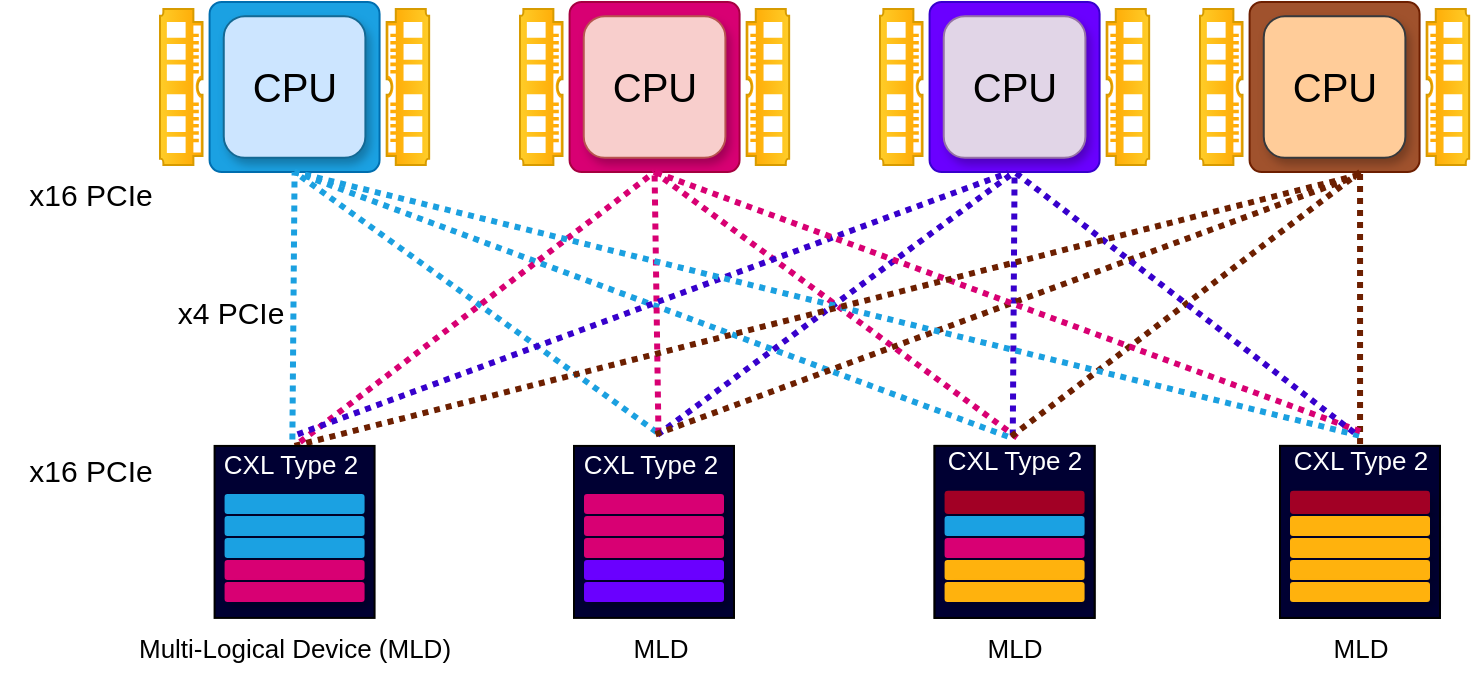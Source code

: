 <mxfile version="24.2.2" type="github">
  <diagram name="Page-1" id="A8W0ZlJkRZm1EOQpJBz_">
    <mxGraphModel dx="893" dy="586" grid="1" gridSize="10" guides="1" tooltips="1" connect="1" arrows="1" fold="1" page="1" pageScale="1" pageWidth="850" pageHeight="1100" math="0" shadow="0">
      <root>
        <mxCell id="0" />
        <mxCell id="1" parent="0" />
        <mxCell id="siB9gwOaP5ev9PkQdLU9-102" value="" style="group" parent="1" vertex="1" connectable="0">
          <mxGeometry x="200" y="100" width="134.58" height="111.46" as="geometry" />
        </mxCell>
        <mxCell id="uq200lhuQBNym-ZLv9r4-11" value="" style="group;fillColor=default;gradientColor=none;strokeColor=none;" parent="siB9gwOaP5ev9PkQdLU9-102" connectable="0" vertex="1">
          <mxGeometry x="24.791" width="84.998" height="85" as="geometry" />
        </mxCell>
        <mxCell id="uq200lhuQBNym-ZLv9r4-2" value="" style="rounded=1;whiteSpace=wrap;html=1;arcSize=7;fillColor=#1ba1e2;strokeColor=#006EAF;fontColor=#ffffff;" parent="uq200lhuQBNym-ZLv9r4-11" vertex="1">
          <mxGeometry width="84.998" height="85" as="geometry" />
        </mxCell>
        <mxCell id="uq200lhuQBNym-ZLv9r4-3" value="&lt;font style=&quot;font-size: 20px;&quot;&gt;CPU&lt;/font&gt;" style="rounded=1;whiteSpace=wrap;html=1;fillColor=#cce5ff;strokeColor=#146994;shadow=1;" parent="uq200lhuQBNym-ZLv9r4-11" vertex="1">
          <mxGeometry x="7.083" y="7.083" width="70.832" height="70.833" as="geometry" />
        </mxCell>
        <mxCell id="uq200lhuQBNym-ZLv9r4-13" value="" style="pointerEvents=1;shadow=0;dashed=0;html=1;strokeColor=#d79b00;fillColor=#ffcd28;labelPosition=center;verticalLabelPosition=bottom;verticalAlign=top;align=center;outlineConnect=0;shape=mxgraph.veeam.ram;fillStyle=auto;direction=north;gradientColor=#ffa500;" parent="siB9gwOaP5ev9PkQdLU9-102" vertex="1">
          <mxGeometry y="3.542" width="21.249" height="77.917" as="geometry" />
        </mxCell>
        <mxCell id="uq200lhuQBNym-ZLv9r4-48" value="" style="pointerEvents=1;shadow=0;dashed=0;html=1;strokeColor=#d79b00;fillColor=#ffcd28;labelPosition=center;verticalLabelPosition=bottom;verticalAlign=top;align=center;outlineConnect=0;shape=mxgraph.veeam.ram;fillStyle=auto;direction=south;gradientColor=#ffa500;flipV=1;" parent="siB9gwOaP5ev9PkQdLU9-102" vertex="1">
          <mxGeometry x="113.331" y="3.542" width="21.249" height="77.917" as="geometry" />
        </mxCell>
        <mxCell id="siB9gwOaP5ev9PkQdLU9-106" value="" style="group" parent="1" vertex="1" connectable="0">
          <mxGeometry x="380" y="100" width="134.58" height="85" as="geometry" />
        </mxCell>
        <mxCell id="siB9gwOaP5ev9PkQdLU9-107" value="" style="group;fillColor=default;gradientColor=none;strokeColor=none;" parent="siB9gwOaP5ev9PkQdLU9-106" connectable="0" vertex="1">
          <mxGeometry x="24.791" width="84.998" height="85" as="geometry" />
        </mxCell>
        <mxCell id="siB9gwOaP5ev9PkQdLU9-108" value="" style="rounded=1;whiteSpace=wrap;html=1;arcSize=7;fillColor=#d80073;strokeColor=#A50040;fontColor=#ffffff;" parent="siB9gwOaP5ev9PkQdLU9-107" vertex="1">
          <mxGeometry width="84.998" height="85" as="geometry" />
        </mxCell>
        <mxCell id="siB9gwOaP5ev9PkQdLU9-109" value="&lt;font style=&quot;font-size: 20px;&quot;&gt;CPU&lt;/font&gt;" style="rounded=1;whiteSpace=wrap;html=1;fillColor=#f8cecc;strokeColor=#b85450;shadow=1;" parent="siB9gwOaP5ev9PkQdLU9-107" vertex="1">
          <mxGeometry x="7.083" y="7.083" width="70.832" height="70.833" as="geometry" />
        </mxCell>
        <mxCell id="siB9gwOaP5ev9PkQdLU9-110" value="" style="pointerEvents=1;shadow=0;dashed=0;html=1;strokeColor=#d79b00;fillColor=#ffcd28;labelPosition=center;verticalLabelPosition=bottom;verticalAlign=top;align=center;outlineConnect=0;shape=mxgraph.veeam.ram;fillStyle=auto;direction=north;gradientColor=#ffa500;" parent="siB9gwOaP5ev9PkQdLU9-106" vertex="1">
          <mxGeometry y="3.542" width="21.249" height="77.917" as="geometry" />
        </mxCell>
        <mxCell id="siB9gwOaP5ev9PkQdLU9-111" value="" style="pointerEvents=1;shadow=0;dashed=0;html=1;strokeColor=#d79b00;fillColor=#ffcd28;labelPosition=center;verticalLabelPosition=bottom;verticalAlign=top;align=center;outlineConnect=0;shape=mxgraph.veeam.ram;fillStyle=auto;direction=south;gradientColor=#ffa500;flipV=1;" parent="siB9gwOaP5ev9PkQdLU9-106" vertex="1">
          <mxGeometry x="113.331" y="3.542" width="21.249" height="77.917" as="geometry" />
        </mxCell>
        <mxCell id="_lKrGzHT6yuWIF_zMZOo-31" value="" style="endArrow=none;html=1;rounded=0;entryX=0.5;entryY=1;entryDx=0;entryDy=0;exitX=0.51;exitY=0.078;exitDx=0;exitDy=0;strokeWidth=3;dashed=1;dashPattern=1 1;strokeColor=#1ba0e0;exitPerimeter=0;" parent="1" source="9nzjCH3Tve30hIbmqved-3" target="uq200lhuQBNym-ZLv9r4-2" edge="1">
          <mxGeometry width="50" height="50" relative="1" as="geometry">
            <mxPoint x="236.54" y="316.59" as="sourcePoint" />
            <mxPoint x="310" y="190" as="targetPoint" />
          </mxGeometry>
        </mxCell>
        <mxCell id="_lKrGzHT6yuWIF_zMZOo-32" value="" style="endArrow=none;html=1;rounded=0;entryX=0.5;entryY=1;entryDx=0;entryDy=0;exitX=0.537;exitY=-0.045;exitDx=0;exitDy=0;strokeWidth=3;dashed=1;dashPattern=1 1;strokeColor=#1ba0e0;exitPerimeter=0;" parent="1" source="9nzjCH3Tve30hIbmqved-97" target="uq200lhuQBNym-ZLv9r4-2" edge="1">
          <mxGeometry width="50" height="50" relative="1" as="geometry">
            <mxPoint x="421.54" y="316.59" as="sourcePoint" />
            <mxPoint x="352.61" y="182.84" as="targetPoint" />
          </mxGeometry>
        </mxCell>
        <mxCell id="_lKrGzHT6yuWIF_zMZOo-35" value="" style="endArrow=none;html=1;rounded=0;entryX=0.5;entryY=1;entryDx=0;entryDy=0;strokeWidth=3;dashed=1;dashPattern=1 1;exitX=0.462;exitY=0.095;exitDx=0;exitDy=0;strokeColor=#1ba0e0;exitPerimeter=0;" parent="1" source="9nzjCH3Tve30hIbmqved-65" target="uq200lhuQBNym-ZLv9r4-2" edge="1">
          <mxGeometry width="50" height="50" relative="1" as="geometry">
            <mxPoint x="584.39" y="316.59" as="sourcePoint" />
            <mxPoint x="317" y="195" as="targetPoint" />
          </mxGeometry>
        </mxCell>
        <mxCell id="_lKrGzHT6yuWIF_zMZOo-36" value="" style="endArrow=none;html=1;rounded=0;entryX=0.5;entryY=1;entryDx=0;entryDy=0;strokeWidth=3;dashed=1;dashPattern=1 1;strokeColor=#d80073;" parent="1" target="siB9gwOaP5ev9PkQdLU9-108" edge="1">
          <mxGeometry width="50" height="50" relative="1" as="geometry">
            <mxPoint x="270" y="320" as="sourcePoint" />
            <mxPoint x="532.61" y="200" as="targetPoint" />
          </mxGeometry>
        </mxCell>
        <mxCell id="_lKrGzHT6yuWIF_zMZOo-37" value="" style="endArrow=none;html=1;rounded=0;strokeWidth=3;dashed=1;dashPattern=1 1;strokeColor=#d80073;exitX=0.547;exitY=-0.022;exitDx=0;exitDy=0;entryX=0.5;entryY=1;entryDx=0;entryDy=0;exitPerimeter=0;" parent="1" source="9nzjCH3Tve30hIbmqved-97" target="siB9gwOaP5ev9PkQdLU9-108" edge="1">
          <mxGeometry width="50" height="50" relative="1" as="geometry">
            <mxPoint x="424.39" y="316.59" as="sourcePoint" />
            <mxPoint x="554" y="210" as="targetPoint" />
          </mxGeometry>
        </mxCell>
        <mxCell id="_lKrGzHT6yuWIF_zMZOo-38" value="" style="endArrow=none;html=1;rounded=0;strokeWidth=3;dashed=1;dashPattern=1 1;strokeColor=#d80073;exitX=0.514;exitY=0.112;exitDx=0;exitDy=0;entryX=0.5;entryY=1;entryDx=0;entryDy=0;exitPerimeter=0;" parent="1" source="9nzjCH3Tve30hIbmqved-65" target="siB9gwOaP5ev9PkQdLU9-108" edge="1">
          <mxGeometry width="50" height="50" relative="1" as="geometry">
            <mxPoint x="584.39" y="316.59" as="sourcePoint" />
            <mxPoint x="540" y="190" as="targetPoint" />
          </mxGeometry>
        </mxCell>
        <mxCell id="_lKrGzHT6yuWIF_zMZOo-39" value="x16 PCIe" style="text;html=1;align=center;verticalAlign=middle;resizable=0;points=[];autosize=1;strokeColor=none;fillColor=none;fontFamily=Helvetica;fontSize=15;fontColor=default;labelBackgroundColor=default;" parent="1" vertex="1">
          <mxGeometry x="120.0" y="319.43" width="90" height="30" as="geometry" />
        </mxCell>
        <mxCell id="9nzjCH3Tve30hIbmqved-77" value="" style="group" vertex="1" connectable="0" parent="1">
          <mxGeometry x="560" y="100" width="134.58" height="85" as="geometry" />
        </mxCell>
        <mxCell id="9nzjCH3Tve30hIbmqved-78" value="" style="group;fillColor=default;gradientColor=none;strokeColor=none;" connectable="0" vertex="1" parent="9nzjCH3Tve30hIbmqved-77">
          <mxGeometry x="24.791" width="84.998" height="85" as="geometry" />
        </mxCell>
        <mxCell id="9nzjCH3Tve30hIbmqved-79" value="" style="rounded=1;whiteSpace=wrap;html=1;arcSize=7;fillColor=#6a00ff;strokeColor=#3700CC;fontColor=#ffffff;" vertex="1" parent="9nzjCH3Tve30hIbmqved-78">
          <mxGeometry width="84.998" height="85" as="geometry" />
        </mxCell>
        <mxCell id="9nzjCH3Tve30hIbmqved-80" value="&lt;font style=&quot;font-size: 20px;&quot;&gt;CPU&lt;/font&gt;" style="rounded=1;whiteSpace=wrap;html=1;fillColor=#e1d5e7;strokeColor=#9673a6;shadow=1;" vertex="1" parent="9nzjCH3Tve30hIbmqved-78">
          <mxGeometry x="7.083" y="7.083" width="70.832" height="70.833" as="geometry" />
        </mxCell>
        <mxCell id="9nzjCH3Tve30hIbmqved-81" value="" style="pointerEvents=1;shadow=0;dashed=0;html=1;strokeColor=#d79b00;fillColor=#ffcd28;labelPosition=center;verticalLabelPosition=bottom;verticalAlign=top;align=center;outlineConnect=0;shape=mxgraph.veeam.ram;fillStyle=auto;direction=north;gradientColor=#ffa500;" vertex="1" parent="9nzjCH3Tve30hIbmqved-77">
          <mxGeometry y="3.542" width="21.249" height="77.917" as="geometry" />
        </mxCell>
        <mxCell id="9nzjCH3Tve30hIbmqved-82" value="" style="pointerEvents=1;shadow=0;dashed=0;html=1;strokeColor=#d79b00;fillColor=#ffcd28;labelPosition=center;verticalLabelPosition=bottom;verticalAlign=top;align=center;outlineConnect=0;shape=mxgraph.veeam.ram;fillStyle=auto;direction=south;gradientColor=#ffa500;flipV=1;" vertex="1" parent="9nzjCH3Tve30hIbmqved-77">
          <mxGeometry x="113.331" y="3.542" width="21.249" height="77.917" as="geometry" />
        </mxCell>
        <mxCell id="9nzjCH3Tve30hIbmqved-83" value="" style="endArrow=none;html=1;rounded=0;strokeWidth=3;dashed=1;dashPattern=1 1;strokeColor=#3700CC;entryX=0.5;entryY=1;entryDx=0;entryDy=0;fillColor=#6a00ff;exitX=0.49;exitY=0.078;exitDx=0;exitDy=0;exitPerimeter=0;" edge="1" parent="1" source="9nzjCH3Tve30hIbmqved-65" target="9nzjCH3Tve30hIbmqved-79">
          <mxGeometry width="50" height="50" relative="1" as="geometry">
            <mxPoint x="581.54" y="316.59" as="sourcePoint" />
            <mxPoint x="670.46" y="185" as="targetPoint" />
          </mxGeometry>
        </mxCell>
        <mxCell id="9nzjCH3Tve30hIbmqved-84" value="" style="endArrow=none;html=1;rounded=0;strokeWidth=3;dashed=1;dashPattern=1 1;strokeColor=#3700CC;exitX=0.541;exitY=0.001;exitDx=0;exitDy=0;entryX=0.5;entryY=1;entryDx=0;entryDy=0;fillColor=#6a00ff;exitPerimeter=0;" edge="1" parent="1" source="9nzjCH3Tve30hIbmqved-97" target="9nzjCH3Tve30hIbmqved-79">
          <mxGeometry width="50" height="50" relative="1" as="geometry">
            <mxPoint x="425.825" y="316.59" as="sourcePoint" />
            <mxPoint x="670.46" y="185" as="targetPoint" />
          </mxGeometry>
        </mxCell>
        <mxCell id="9nzjCH3Tve30hIbmqved-85" value="" style="endArrow=none;html=1;rounded=0;entryX=0.463;entryY=1.005;entryDx=0;entryDy=0;strokeWidth=3;dashed=1;dashPattern=1 1;strokeColor=#3700CC;exitX=0.539;exitY=-0.008;exitDx=0;exitDy=0;fillColor=#6a00ff;entryPerimeter=0;exitPerimeter=0;" edge="1" parent="1" source="9nzjCH3Tve30hIbmqved-3" target="9nzjCH3Tve30hIbmqved-79">
          <mxGeometry width="50" height="50" relative="1" as="geometry">
            <mxPoint x="236.54" y="316.59" as="sourcePoint" />
            <mxPoint x="670.46" y="185" as="targetPoint" />
          </mxGeometry>
        </mxCell>
        <mxCell id="9nzjCH3Tve30hIbmqved-98" value="" style="group" vertex="1" connectable="0" parent="1">
          <mxGeometry x="720" y="100" width="134.58" height="85" as="geometry" />
        </mxCell>
        <mxCell id="9nzjCH3Tve30hIbmqved-99" value="" style="group;fillColor=default;gradientColor=none;strokeColor=none;" connectable="0" vertex="1" parent="9nzjCH3Tve30hIbmqved-98">
          <mxGeometry x="24.791" width="84.998" height="85" as="geometry" />
        </mxCell>
        <mxCell id="9nzjCH3Tve30hIbmqved-100" value="" style="rounded=1;whiteSpace=wrap;html=1;arcSize=7;fillColor=#a0522d;strokeColor=#6D1F00;fontColor=#ffffff;" vertex="1" parent="9nzjCH3Tve30hIbmqved-99">
          <mxGeometry width="84.998" height="85" as="geometry" />
        </mxCell>
        <mxCell id="9nzjCH3Tve30hIbmqved-101" value="&lt;font style=&quot;font-size: 20px;&quot;&gt;CPU&lt;/font&gt;" style="rounded=1;whiteSpace=wrap;html=1;fillColor=#ffcc99;strokeColor=#36393d;shadow=1;" vertex="1" parent="9nzjCH3Tve30hIbmqved-99">
          <mxGeometry x="7.083" y="7.083" width="70.832" height="70.833" as="geometry" />
        </mxCell>
        <mxCell id="9nzjCH3Tve30hIbmqved-102" value="" style="pointerEvents=1;shadow=0;dashed=0;html=1;strokeColor=#d79b00;fillColor=#ffcd28;labelPosition=center;verticalLabelPosition=bottom;verticalAlign=top;align=center;outlineConnect=0;shape=mxgraph.veeam.ram;fillStyle=auto;direction=north;gradientColor=#ffa500;" vertex="1" parent="9nzjCH3Tve30hIbmqved-98">
          <mxGeometry y="3.542" width="21.249" height="77.917" as="geometry" />
        </mxCell>
        <mxCell id="9nzjCH3Tve30hIbmqved-103" value="" style="pointerEvents=1;shadow=0;dashed=0;html=1;strokeColor=#d79b00;fillColor=#ffcd28;labelPosition=center;verticalLabelPosition=bottom;verticalAlign=top;align=center;outlineConnect=0;shape=mxgraph.veeam.ram;fillStyle=auto;direction=south;gradientColor=#ffa500;flipV=1;" vertex="1" parent="9nzjCH3Tve30hIbmqved-98">
          <mxGeometry x="113.331" y="3.542" width="21.249" height="77.917" as="geometry" />
        </mxCell>
        <mxCell id="9nzjCH3Tve30hIbmqved-144" value="" style="endArrow=none;html=1;rounded=0;strokeWidth=3;dashed=1;dashPattern=1 1;strokeColor=#6D1F00;entryX=0.5;entryY=1;entryDx=0;entryDy=0;fillColor=#a0522d;exitX=0.49;exitY=0.078;exitDx=0;exitDy=0;exitPerimeter=0;" edge="1" parent="1">
          <mxGeometry width="50" height="50" relative="1" as="geometry">
            <mxPoint x="800.03" y="321" as="sourcePoint" />
            <mxPoint x="800.03" y="185" as="targetPoint" />
          </mxGeometry>
        </mxCell>
        <mxCell id="9nzjCH3Tve30hIbmqved-145" value="" style="endArrow=none;html=1;rounded=0;strokeWidth=3;dashed=1;dashPattern=1 1;strokeColor=#6D1F00;exitX=0.482;exitY=0.092;exitDx=0;exitDy=0;entryX=0.5;entryY=1;entryDx=0;entryDy=0;fillColor=#a0522d;exitPerimeter=0;" edge="1" parent="1" source="9nzjCH3Tve30hIbmqved-65">
          <mxGeometry width="50" height="50" relative="1" as="geometry">
            <mxPoint x="621.03" y="321" as="sourcePoint" />
            <mxPoint x="800.03" y="185" as="targetPoint" />
          </mxGeometry>
        </mxCell>
        <mxCell id="9nzjCH3Tve30hIbmqved-146" value="" style="endArrow=none;html=1;rounded=0;entryX=0.622;entryY=1.027;entryDx=0;entryDy=0;strokeWidth=3;dashed=1;dashPattern=1 1;strokeColor=#6D1F00;exitX=0.531;exitY=-0.008;exitDx=0;exitDy=0;fillColor=#a0522d;entryPerimeter=0;exitPerimeter=0;" edge="1" parent="1" source="9nzjCH3Tve30hIbmqved-97" target="9nzjCH3Tve30hIbmqved-100">
          <mxGeometry width="50" height="50" relative="1" as="geometry">
            <mxPoint x="440.03" y="321" as="sourcePoint" />
            <mxPoint x="797.03" y="185" as="targetPoint" />
          </mxGeometry>
        </mxCell>
        <mxCell id="9nzjCH3Tve30hIbmqved-147" value="" style="endArrow=none;html=1;rounded=0;entryX=0.5;entryY=1;entryDx=0;entryDy=0;strokeWidth=3;dashed=1;dashPattern=1 1;exitX=0.495;exitY=0.078;exitDx=0;exitDy=0;strokeColor=#1ba0e0;exitPerimeter=0;" edge="1" source="9nzjCH3Tve30hIbmqved-123" parent="1" target="uq200lhuQBNym-ZLv9r4-2">
          <mxGeometry width="50" height="50" relative="1" as="geometry">
            <mxPoint x="607.1" y="311.59" as="sourcePoint" />
            <mxPoint x="289.71" y="180" as="targetPoint" />
          </mxGeometry>
        </mxCell>
        <mxCell id="9nzjCH3Tve30hIbmqved-149" value="" style="endArrow=none;html=1;rounded=0;strokeWidth=3;dashed=1;dashPattern=1 1;strokeColor=#d80073;exitX=0.501;exitY=0.007;exitDx=0;exitDy=0;entryX=0.5;entryY=1;entryDx=0;entryDy=0;exitPerimeter=0;" edge="1" parent="1" source="9nzjCH3Tve30hIbmqved-123" target="siB9gwOaP5ev9PkQdLU9-108">
          <mxGeometry width="50" height="50" relative="1" as="geometry">
            <mxPoint x="638" y="332" as="sourcePoint" />
            <mxPoint x="457" y="195" as="targetPoint" />
          </mxGeometry>
        </mxCell>
        <mxCell id="9nzjCH3Tve30hIbmqved-162" value="x4 PCIe" style="text;html=1;align=center;verticalAlign=middle;resizable=0;points=[];autosize=1;strokeColor=none;fillColor=none;fontFamily=Helvetica;fontSize=15;fontColor=default;labelBackgroundColor=default;" vertex="1" parent="1">
          <mxGeometry x="195.0" y="240" width="80" height="30" as="geometry" />
        </mxCell>
        <mxCell id="uq200lhuQBNym-ZLv9r4-198" value="x16 PCIe" style="text;html=1;align=center;verticalAlign=middle;resizable=0;points=[];autosize=1;strokeColor=none;fillColor=none;fontFamily=Helvetica;fontSize=15;fontColor=default;labelBackgroundColor=default;" parent="1" vertex="1">
          <mxGeometry x="120.0" y="181.46" width="90" height="30" as="geometry" />
        </mxCell>
        <mxCell id="9nzjCH3Tve30hIbmqved-164" value="" style="endArrow=none;html=1;rounded=0;strokeWidth=3;dashed=1;dashPattern=1 1;strokeColor=#3700CC;entryX=0.5;entryY=1;entryDx=0;entryDy=0;fillColor=#6a00ff;exitX=0.467;exitY=0.029;exitDx=0;exitDy=0;exitPerimeter=0;" edge="1" parent="1" source="9nzjCH3Tve30hIbmqved-123" target="9nzjCH3Tve30hIbmqved-79">
          <mxGeometry width="50" height="50" relative="1" as="geometry">
            <mxPoint x="637" y="331" as="sourcePoint" />
            <mxPoint x="637" y="195" as="targetPoint" />
          </mxGeometry>
        </mxCell>
        <mxCell id="9nzjCH3Tve30hIbmqved-165" value="" style="endArrow=none;html=1;rounded=0;entryX=0.63;entryY=1.02;entryDx=0;entryDy=0;strokeWidth=3;dashed=1;dashPattern=1 1;strokeColor=#6D1F00;exitX=0;exitY=0.5;exitDx=0;exitDy=0;fillColor=#a0522d;entryPerimeter=0;" edge="1" parent="1" source="siB9gwOaP5ev9PkQdLU9-89" target="9nzjCH3Tve30hIbmqved-100">
          <mxGeometry width="50" height="50" relative="1" as="geometry">
            <mxPoint x="457" y="331" as="sourcePoint" />
            <mxPoint x="807.03" y="195" as="targetPoint" />
          </mxGeometry>
        </mxCell>
        <mxCell id="siB9gwOaP5ev9PkQdLU9-84" value="Multi-Logical Device (MLD)" style="text;html=1;align=center;verticalAlign=middle;resizable=0;points=[];autosize=1;strokeColor=none;fillColor=none;fontFamily=Helvetica;fontSize=13;fontColor=default;labelBackgroundColor=default;" parent="1" vertex="1">
          <mxGeometry x="177.29" y="407.96" width="180" height="30" as="geometry" />
        </mxCell>
        <mxCell id="9nzjCH3Tve30hIbmqved-87" value="MLD" style="text;html=1;align=center;verticalAlign=middle;resizable=0;points=[];autosize=1;strokeColor=none;fillColor=none;fontFamily=Helvetica;fontSize=13;fontColor=default;labelBackgroundColor=default;" vertex="1" parent="1">
          <mxGeometry x="425.0" y="407.96" width="50" height="30" as="geometry" />
        </mxCell>
        <mxCell id="9nzjCH3Tve30hIbmqved-44" value="MLD" style="text;html=1;align=center;verticalAlign=middle;resizable=0;points=[];autosize=1;strokeColor=none;fillColor=none;fontFamily=Helvetica;fontSize=13;fontColor=default;labelBackgroundColor=default;" vertex="1" parent="1">
          <mxGeometry x="602.29" y="407.96" width="50" height="30" as="geometry" />
        </mxCell>
        <mxCell id="9nzjCH3Tve30hIbmqved-48" value="&lt;div style=&quot;&quot;&gt;&lt;br&gt;&lt;/div&gt;" style="rounded=0;whiteSpace=wrap;html=1;strokeWidth=1;fontSize=10;rotation=90;fillColor=#000033;strokeColor=#000000;align=right;verticalAlign=middle;fontColor=#99FF99;horizontal=0;labelPosition=left;verticalLabelPosition=middle;" vertex="1" parent="1">
          <mxGeometry x="584.29" y="324.96" width="86" height="80" as="geometry" />
        </mxCell>
        <mxCell id="9nzjCH3Tve30hIbmqved-49" value="" style="rounded=1;whiteSpace=wrap;html=1;fillColor=#ffb20d;strokeColor=none;shadow=1;" vertex="1" parent="1">
          <mxGeometry x="592.29" y="346" width="70" height="10" as="geometry" />
        </mxCell>
        <mxCell id="9nzjCH3Tve30hIbmqved-50" value="" style="rounded=1;whiteSpace=wrap;html=1;fillColor=#ffb20d;strokeColor=none;shadow=1;" vertex="1" parent="1">
          <mxGeometry x="592.29" y="357" width="70" height="10" as="geometry" />
        </mxCell>
        <mxCell id="9nzjCH3Tve30hIbmqved-51" value="" style="rounded=1;whiteSpace=wrap;html=1;fillColor=#ffb20d;strokeColor=none;shadow=1;" vertex="1" parent="1">
          <mxGeometry x="592.29" y="368" width="70" height="10" as="geometry" />
        </mxCell>
        <mxCell id="9nzjCH3Tve30hIbmqved-52" value="" style="rounded=1;whiteSpace=wrap;html=1;fillColor=#ffb20d;strokeColor=none;shadow=1;" vertex="1" parent="1">
          <mxGeometry x="592.29" y="379" width="70" height="10" as="geometry" />
        </mxCell>
        <mxCell id="9nzjCH3Tve30hIbmqved-53" value="" style="rounded=1;whiteSpace=wrap;html=1;fillColor=#ffb20d;strokeColor=none;shadow=1;" vertex="1" parent="1">
          <mxGeometry x="592.29" y="389.999" width="70" height="10" as="geometry" />
        </mxCell>
        <mxCell id="9nzjCH3Tve30hIbmqved-54" value="&lt;font color=&quot;#ffffff&quot;&gt;CXL Type 2&lt;/font&gt;" style="text;html=1;align=center;verticalAlign=middle;resizable=0;points=[];autosize=1;strokeColor=none;fillColor=none;labelBackgroundColor=none;fontColor=#99FF99;fontSize=9;" vertex="1" parent="1">
          <mxGeometry x="592.29" y="319.43" width="70" height="20" as="geometry" />
        </mxCell>
        <mxCell id="9nzjCH3Tve30hIbmqved-107" value="&lt;div style=&quot;&quot;&gt;&lt;br&gt;&lt;/div&gt;" style="rounded=0;whiteSpace=wrap;html=1;strokeWidth=1;fontSize=10;rotation=90;fillColor=#000033;strokeColor=#000000;align=right;verticalAlign=middle;fontColor=#99FF99;horizontal=0;labelPosition=left;verticalLabelPosition=middle;" vertex="1" parent="1">
          <mxGeometry x="757" y="324.96" width="86" height="80" as="geometry" />
        </mxCell>
        <mxCell id="9nzjCH3Tve30hIbmqved-108" value="" style="rounded=1;whiteSpace=wrap;html=1;fillColor=#ffb20d;strokeColor=none;shadow=1;" vertex="1" parent="1">
          <mxGeometry x="765" y="346" width="70" height="10" as="geometry" />
        </mxCell>
        <mxCell id="9nzjCH3Tve30hIbmqved-109" value="" style="rounded=1;whiteSpace=wrap;html=1;fillColor=#ffb20d;strokeColor=none;shadow=1;" vertex="1" parent="1">
          <mxGeometry x="765" y="357" width="70" height="10" as="geometry" />
        </mxCell>
        <mxCell id="9nzjCH3Tve30hIbmqved-110" value="" style="rounded=1;whiteSpace=wrap;html=1;fillColor=#ffb20d;strokeColor=none;shadow=1;" vertex="1" parent="1">
          <mxGeometry x="765" y="368" width="70" height="10" as="geometry" />
        </mxCell>
        <mxCell id="9nzjCH3Tve30hIbmqved-111" value="" style="rounded=1;whiteSpace=wrap;html=1;fillColor=#ffb20d;strokeColor=none;shadow=1;" vertex="1" parent="1">
          <mxGeometry x="765" y="379" width="70" height="10" as="geometry" />
        </mxCell>
        <mxCell id="9nzjCH3Tve30hIbmqved-112" value="" style="rounded=1;whiteSpace=wrap;html=1;fillColor=#ffb20d;strokeColor=none;shadow=1;" vertex="1" parent="1">
          <mxGeometry x="765" y="389.999" width="70" height="10" as="geometry" />
        </mxCell>
        <mxCell id="9nzjCH3Tve30hIbmqved-113" value="&lt;font color=&quot;#ffffff&quot;&gt;CXL Type 2&lt;/font&gt;" style="text;html=1;align=center;verticalAlign=middle;resizable=0;points=[];autosize=1;strokeColor=none;fillColor=none;labelBackgroundColor=none;fontColor=#99FF99;fontSize=9;" vertex="1" parent="1">
          <mxGeometry x="765" y="319.43" width="70" height="20" as="geometry" />
        </mxCell>
        <mxCell id="9nzjCH3Tve30hIbmqved-104" value="MLD" style="text;html=1;align=center;verticalAlign=middle;resizable=0;points=[];autosize=1;strokeColor=none;fillColor=none;fontFamily=Helvetica;fontSize=13;fontColor=default;labelBackgroundColor=default;" vertex="1" parent="1">
          <mxGeometry x="775" y="407.96" width="50" height="30" as="geometry" />
        </mxCell>
        <mxCell id="9nzjCH3Tve30hIbmqved-117" value="&lt;div style=&quot;&quot;&gt;&lt;br&gt;&lt;/div&gt;" style="rounded=0;whiteSpace=wrap;html=1;strokeWidth=1;fontSize=10;rotation=90;fillColor=#000033;strokeColor=#000000;align=right;verticalAlign=middle;fontColor=#99FF99;horizontal=0;labelPosition=left;verticalLabelPosition=middle;" vertex="1" parent="1">
          <mxGeometry x="757" y="324.96" width="86" height="80" as="geometry" />
        </mxCell>
        <mxCell id="9nzjCH3Tve30hIbmqved-118" value="" style="rounded=1;whiteSpace=wrap;html=1;fillColor=#a20025;strokeColor=none;shadow=1;fontColor=#ffffff;" vertex="1" parent="1">
          <mxGeometry x="765" y="344.429" width="70" height="11.57" as="geometry" />
        </mxCell>
        <mxCell id="9nzjCH3Tve30hIbmqved-119" value="" style="rounded=1;whiteSpace=wrap;html=1;fillColor=#ffb20d;strokeColor=none;shadow=1;" vertex="1" parent="1">
          <mxGeometry x="765" y="357" width="70" height="10" as="geometry" />
        </mxCell>
        <mxCell id="9nzjCH3Tve30hIbmqved-120" value="" style="rounded=1;whiteSpace=wrap;html=1;fillColor=#ffb20d;strokeColor=none;shadow=1;" vertex="1" parent="1">
          <mxGeometry x="765" y="368" width="70" height="10" as="geometry" />
        </mxCell>
        <mxCell id="9nzjCH3Tve30hIbmqved-121" value="" style="rounded=1;whiteSpace=wrap;html=1;fillColor=#ffb20d;strokeColor=none;shadow=1;" vertex="1" parent="1">
          <mxGeometry x="765" y="379" width="70" height="10" as="geometry" />
        </mxCell>
        <mxCell id="9nzjCH3Tve30hIbmqved-122" value="" style="rounded=1;whiteSpace=wrap;html=1;fillColor=#ffb20d;strokeColor=none;shadow=1;" vertex="1" parent="1">
          <mxGeometry x="765" y="389.999" width="70" height="10" as="geometry" />
        </mxCell>
        <mxCell id="9nzjCH3Tve30hIbmqved-123" value="&lt;font style=&quot;font-size: 13px;&quot; color=&quot;#ffffff&quot;&gt;CXL Type 2&lt;/font&gt;" style="text;html=1;align=center;verticalAlign=middle;resizable=0;points=[];autosize=1;strokeColor=none;fillColor=none;labelBackgroundColor=none;fontColor=#99FF99;fontSize=9;" vertex="1" parent="1">
          <mxGeometry x="755" y="314.43" width="90" height="30" as="geometry" />
        </mxCell>
        <mxCell id="9nzjCH3Tve30hIbmqved-59" value="&lt;div style=&quot;&quot;&gt;&lt;br&gt;&lt;/div&gt;" style="rounded=0;whiteSpace=wrap;html=1;strokeWidth=1;fontSize=10;rotation=90;fillColor=#000033;strokeColor=#000000;align=right;verticalAlign=middle;fontColor=#99FF99;horizontal=0;labelPosition=left;verticalLabelPosition=middle;" vertex="1" parent="1">
          <mxGeometry x="584.29" y="324.96" width="86" height="80" as="geometry" />
        </mxCell>
        <mxCell id="9nzjCH3Tve30hIbmqved-60" value="" style="rounded=1;whiteSpace=wrap;html=1;fillColor=#a20025;strokeColor=none;shadow=1;fontColor=#ffffff;" vertex="1" parent="1">
          <mxGeometry x="592.29" y="344.429" width="70" height="11.57" as="geometry" />
        </mxCell>
        <mxCell id="9nzjCH3Tve30hIbmqved-61" value="" style="rounded=1;whiteSpace=wrap;html=1;fillColor=#1ba1e2;strokeColor=none;shadow=1;fontColor=#ffffff;" vertex="1" parent="1">
          <mxGeometry x="592.29" y="357" width="70" height="10" as="geometry" />
        </mxCell>
        <mxCell id="9nzjCH3Tve30hIbmqved-62" value="" style="rounded=1;whiteSpace=wrap;html=1;fillColor=#d80073;strokeColor=none;shadow=1;fontColor=#ffffff;" vertex="1" parent="1">
          <mxGeometry x="592.29" y="368" width="70" height="10" as="geometry" />
        </mxCell>
        <mxCell id="9nzjCH3Tve30hIbmqved-63" value="" style="rounded=1;whiteSpace=wrap;html=1;fillColor=#ffb20d;strokeColor=none;shadow=1;" vertex="1" parent="1">
          <mxGeometry x="592.29" y="379" width="70" height="10" as="geometry" />
        </mxCell>
        <mxCell id="9nzjCH3Tve30hIbmqved-64" value="" style="rounded=1;whiteSpace=wrap;html=1;fillColor=#ffb20d;strokeColor=none;shadow=1;" vertex="1" parent="1">
          <mxGeometry x="592.29" y="389.999" width="70" height="10" as="geometry" />
        </mxCell>
        <mxCell id="9nzjCH3Tve30hIbmqved-65" value="&lt;font style=&quot;font-size: 13px;&quot; color=&quot;#ffffff&quot;&gt;CXL Type 2&lt;/font&gt;" style="text;html=1;align=center;verticalAlign=middle;resizable=0;points=[];autosize=1;strokeColor=none;fillColor=none;labelBackgroundColor=none;fontColor=#99FF99;fontSize=9;" vertex="1" parent="1">
          <mxGeometry x="582.29" y="314.43" width="90" height="30" as="geometry" />
        </mxCell>
        <mxCell id="9nzjCH3Tve30hIbmqved-91" value="&lt;div style=&quot;&quot;&gt;&lt;br&gt;&lt;/div&gt;" style="rounded=0;whiteSpace=wrap;html=1;strokeWidth=1;fontSize=10;rotation=90;fillColor=#000033;strokeColor=#000000;align=right;verticalAlign=middle;fontColor=#99FF99;horizontal=0;labelPosition=left;verticalLabelPosition=middle;" vertex="1" parent="1">
          <mxGeometry x="404" y="324.96" width="86" height="80" as="geometry" />
        </mxCell>
        <mxCell id="9nzjCH3Tve30hIbmqved-92" value="" style="rounded=1;whiteSpace=wrap;html=1;fillColor=#d80073;strokeColor=none;shadow=1;fontColor=#ffffff;" vertex="1" parent="1">
          <mxGeometry x="412.0" y="346" width="70" height="10" as="geometry" />
        </mxCell>
        <mxCell id="9nzjCH3Tve30hIbmqved-93" value="" style="rounded=1;whiteSpace=wrap;html=1;fillColor=#d80073;strokeColor=none;shadow=1;fontColor=#ffffff;" vertex="1" parent="1">
          <mxGeometry x="412.0" y="357" width="70" height="10" as="geometry" />
        </mxCell>
        <mxCell id="9nzjCH3Tve30hIbmqved-94" value="" style="rounded=1;whiteSpace=wrap;html=1;fillColor=#d80073;strokeColor=none;shadow=1;fontColor=#ffffff;" vertex="1" parent="1">
          <mxGeometry x="412.0" y="368" width="70" height="10" as="geometry" />
        </mxCell>
        <mxCell id="9nzjCH3Tve30hIbmqved-95" value="" style="rounded=1;whiteSpace=wrap;html=1;fillColor=#6a00ff;strokeColor=none;shadow=1;fontColor=#ffffff;" vertex="1" parent="1">
          <mxGeometry x="412.0" y="379" width="70" height="10" as="geometry" />
        </mxCell>
        <mxCell id="9nzjCH3Tve30hIbmqved-96" value="" style="rounded=1;whiteSpace=wrap;html=1;fillColor=#6a00ff;strokeColor=none;shadow=1;fontColor=#ffffff;" vertex="1" parent="1">
          <mxGeometry x="412.0" y="389.999" width="70" height="10" as="geometry" />
        </mxCell>
        <mxCell id="9nzjCH3Tve30hIbmqved-97" value="&lt;font style=&quot;font-size: 13px;&quot; color=&quot;#ffffff&quot;&gt;CXL Type 2&lt;/font&gt;" style="text;html=1;align=center;verticalAlign=middle;resizable=0;points=[];autosize=1;strokeColor=none;fillColor=none;labelBackgroundColor=none;fontColor=#99FF99;fontSize=9;" vertex="1" parent="1">
          <mxGeometry x="400" y="316.43" width="90" height="30" as="geometry" />
        </mxCell>
        <mxCell id="siB9gwOaP5ev9PkQdLU9-89" value="&lt;div style=&quot;&quot;&gt;&lt;br&gt;&lt;/div&gt;" style="rounded=0;whiteSpace=wrap;html=1;strokeWidth=1;fontSize=10;rotation=90;fillColor=#000033;strokeColor=#000000;align=right;verticalAlign=middle;fontColor=#99FF99;horizontal=0;labelPosition=left;verticalLabelPosition=middle;" parent="1" vertex="1">
          <mxGeometry x="224.29" y="324.96" width="86" height="80" as="geometry" />
        </mxCell>
        <mxCell id="siB9gwOaP5ev9PkQdLU9-95" value="" style="rounded=1;whiteSpace=wrap;html=1;fillColor=#1ba1e2;strokeColor=none;shadow=1;fontColor=#ffffff;" parent="1" vertex="1">
          <mxGeometry x="232.29" y="346" width="70" height="10" as="geometry" />
        </mxCell>
        <mxCell id="siB9gwOaP5ev9PkQdLU9-96" value="" style="rounded=1;whiteSpace=wrap;html=1;fillColor=#1ba1e2;strokeColor=none;shadow=1;fontColor=#ffffff;" parent="1" vertex="1">
          <mxGeometry x="232.29" y="357" width="70" height="10" as="geometry" />
        </mxCell>
        <mxCell id="siB9gwOaP5ev9PkQdLU9-97" value="" style="rounded=1;whiteSpace=wrap;html=1;fillColor=#1ba1e2;strokeColor=none;shadow=1;fontColor=#ffffff;" parent="1" vertex="1">
          <mxGeometry x="232.29" y="368" width="70" height="10" as="geometry" />
        </mxCell>
        <mxCell id="siB9gwOaP5ev9PkQdLU9-98" value="" style="rounded=1;whiteSpace=wrap;html=1;fillColor=#d80073;strokeColor=none;shadow=1;" parent="1" vertex="1">
          <mxGeometry x="232.29" y="379" width="70" height="10" as="geometry" />
        </mxCell>
        <mxCell id="siB9gwOaP5ev9PkQdLU9-99" value="" style="rounded=1;whiteSpace=wrap;html=1;fillColor=#d80073;strokeColor=none;shadow=1;fontColor=#ffffff;" parent="1" vertex="1">
          <mxGeometry x="232.29" y="389.999" width="70" height="10" as="geometry" />
        </mxCell>
        <mxCell id="9nzjCH3Tve30hIbmqved-3" value="&lt;font style=&quot;font-size: 13px;&quot; color=&quot;#ffffff&quot;&gt;CXL Type 2&lt;/font&gt;" style="text;html=1;align=center;verticalAlign=middle;resizable=0;points=[];autosize=1;strokeColor=none;fillColor=none;labelBackgroundColor=none;fontColor=#99FF99;fontSize=9;" vertex="1" parent="1">
          <mxGeometry x="220.29" y="316.43" width="90" height="30" as="geometry" />
        </mxCell>
      </root>
    </mxGraphModel>
  </diagram>
</mxfile>
